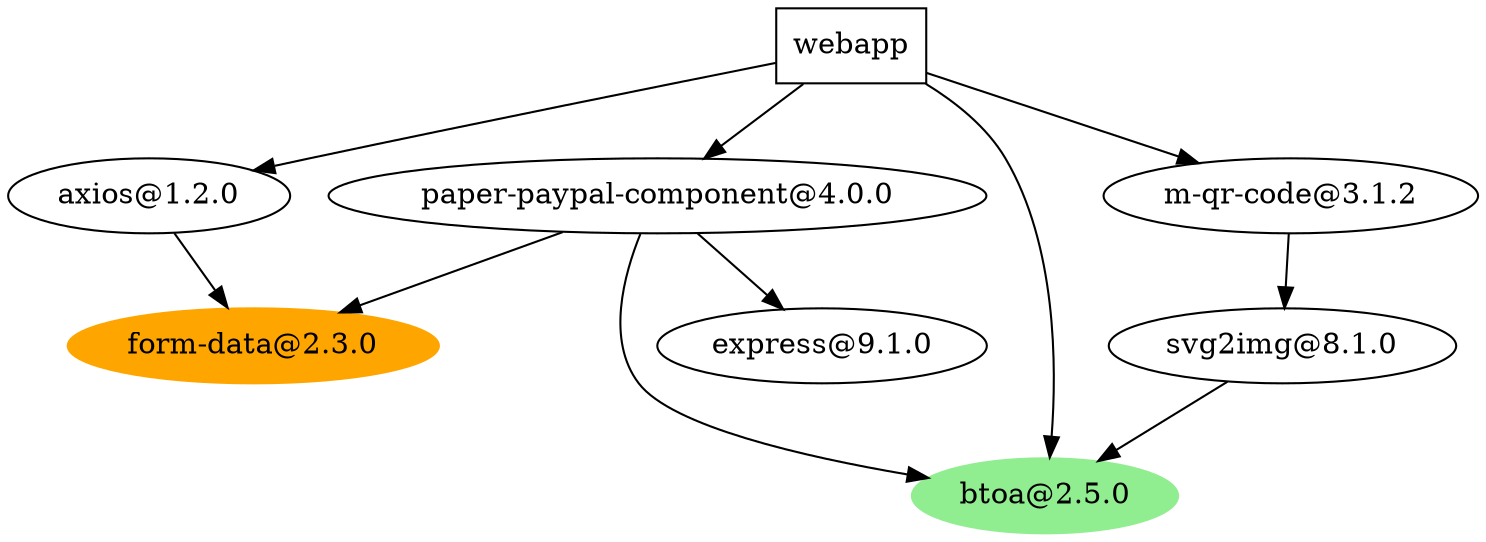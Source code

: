 digraph G {
  webapp -> "axios@1.2.0";
  webapp -> "btoa@2.5.0";
  webapp -> "m-qr-code@3.1.2";
  webapp -> "paper-paypal-component@4.0.0";

  "axios@1.2.0" -> "form-data@2.3.0"
  "paper-paypal-component@4.0.0" -> "form-data@2.3.0"
  "paper-paypal-component@4.0.0" -> "express@9.1.0"
  "paper-paypal-component@4.0.0" -> "btoa@2.5.0"
  "svg2img@8.1.0" -> "btoa@2.5.0"
  "m-qr-code@3.1.2" -> "svg2img@8.1.0"
  
  webapp [shape = rectangle]
  "btoa@2.5.0" [style = filled, color = lightgreen]
  "form-data@2.3.0" [style = filled, color = orange]
}